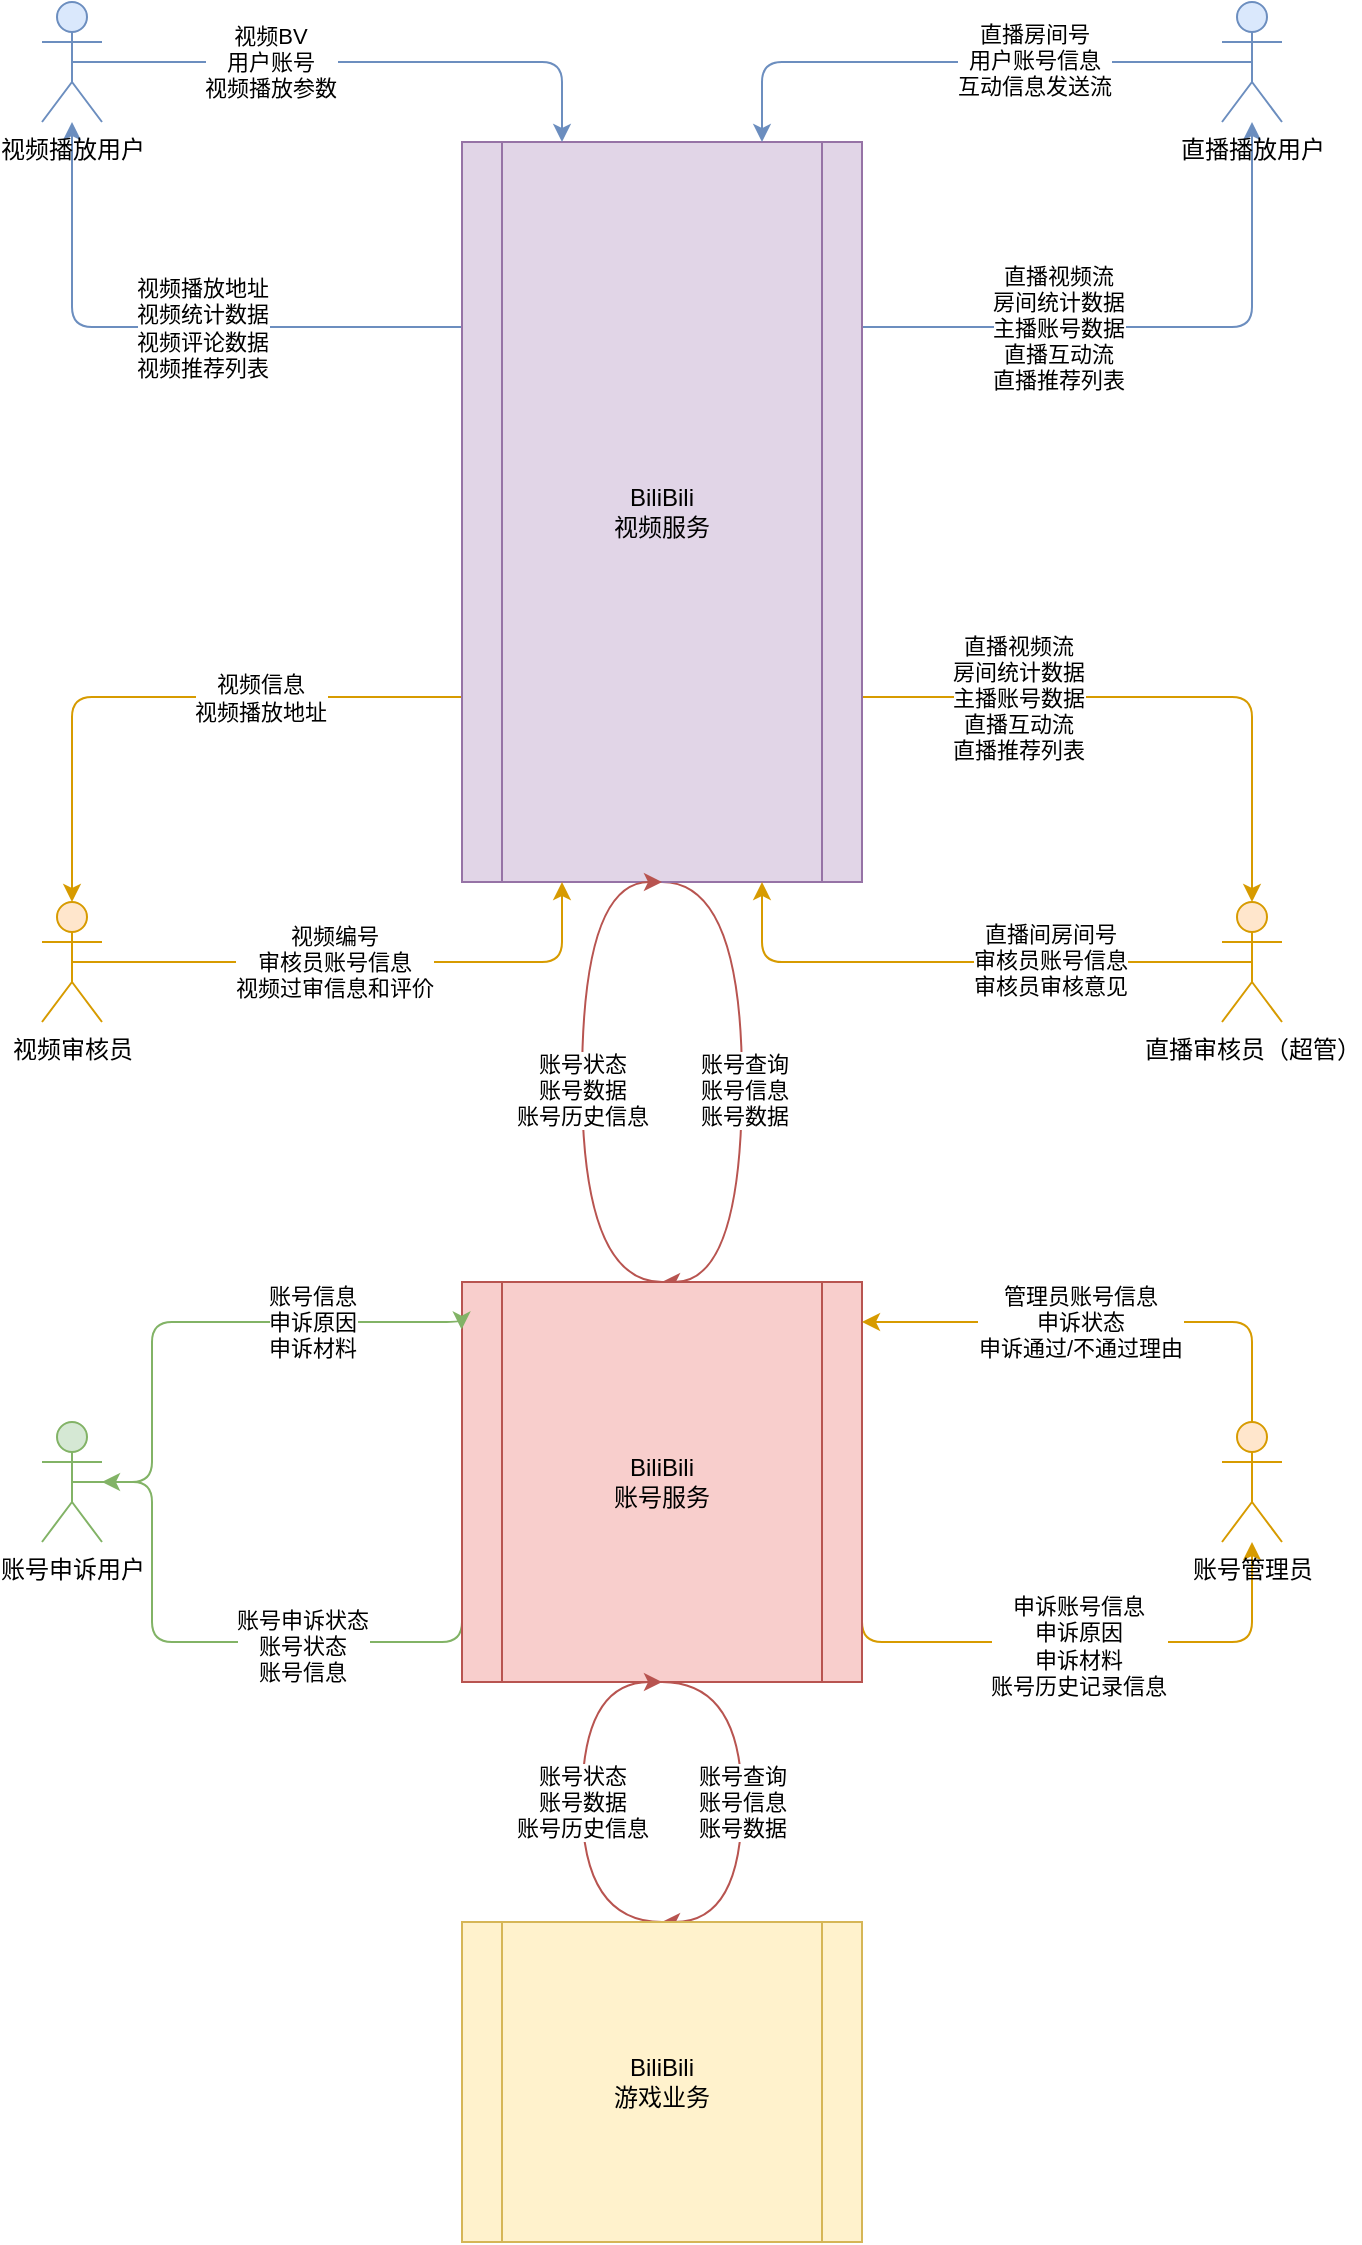 <mxfile version="21.0.7" type="github">
  <diagram name="Page-1" id="c7558073-3199-34d8-9f00-42111426c3f3">
    <mxGraphModel dx="1969" dy="1148" grid="1" gridSize="10" guides="1" tooltips="1" connect="1" arrows="1" fold="1" page="1" pageScale="1" pageWidth="826" pageHeight="1169" background="none" math="0" shadow="0">
      <root>
        <mxCell id="0" />
        <mxCell id="1" parent="0" />
        <mxCell id="JV1y3e_D9aL5zyxWiam7-99" style="edgeStyle=orthogonalEdgeStyle;orthogonalLoop=1;jettySize=auto;html=1;exitX=0;exitY=0.25;exitDx=0;exitDy=0;rounded=1;fillColor=#dae8fc;strokeColor=#6c8ebf;" edge="1" parent="1" source="JV1y3e_D9aL5zyxWiam7-96" target="JV1y3e_D9aL5zyxWiam7-97">
          <mxGeometry relative="1" as="geometry" />
        </mxCell>
        <mxCell id="JV1y3e_D9aL5zyxWiam7-101" value="视频播放地址&lt;br&gt;视频统计数据&lt;br&gt;视频评论数据&lt;br&gt;视频推荐列表" style="edgeLabel;html=1;align=center;verticalAlign=middle;resizable=0;points=[];" vertex="1" connectable="0" parent="JV1y3e_D9aL5zyxWiam7-99">
          <mxGeometry x="0.091" relative="1" as="geometry">
            <mxPoint x="32" as="offset" />
          </mxGeometry>
        </mxCell>
        <mxCell id="JV1y3e_D9aL5zyxWiam7-105" style="edgeStyle=orthogonalEdgeStyle;orthogonalLoop=1;jettySize=auto;html=1;exitX=1;exitY=0.25;exitDx=0;exitDy=0;rounded=1;fillColor=#dae8fc;strokeColor=#6c8ebf;" edge="1" parent="1" source="JV1y3e_D9aL5zyxWiam7-96" target="JV1y3e_D9aL5zyxWiam7-102">
          <mxGeometry relative="1" as="geometry" />
        </mxCell>
        <mxCell id="JV1y3e_D9aL5zyxWiam7-107" value="直播视频流&lt;br&gt;房间统计数据&lt;br&gt;主播账号数据&lt;br&gt;直播互动流&lt;br&gt;直播推荐列表" style="edgeLabel;html=1;align=center;verticalAlign=middle;resizable=0;points=[];" vertex="1" connectable="0" parent="JV1y3e_D9aL5zyxWiam7-105">
          <mxGeometry x="-0.342" relative="1" as="geometry">
            <mxPoint as="offset" />
          </mxGeometry>
        </mxCell>
        <mxCell id="JV1y3e_D9aL5zyxWiam7-113" style="edgeStyle=orthogonalEdgeStyle;orthogonalLoop=1;jettySize=auto;html=1;exitX=0;exitY=0.75;exitDx=0;exitDy=0;rounded=1;fillColor=#ffe6cc;strokeColor=#d79b00;" edge="1" parent="1" source="JV1y3e_D9aL5zyxWiam7-96" target="JV1y3e_D9aL5zyxWiam7-108">
          <mxGeometry relative="1" as="geometry" />
        </mxCell>
        <mxCell id="JV1y3e_D9aL5zyxWiam7-115" value="视频信息&lt;br&gt;视频播放地址" style="edgeLabel;html=1;align=center;verticalAlign=middle;resizable=0;points=[];" vertex="1" connectable="0" parent="JV1y3e_D9aL5zyxWiam7-113">
          <mxGeometry x="-0.321" relative="1" as="geometry">
            <mxPoint as="offset" />
          </mxGeometry>
        </mxCell>
        <mxCell id="JV1y3e_D9aL5zyxWiam7-118" style="edgeStyle=orthogonalEdgeStyle;orthogonalLoop=1;jettySize=auto;html=1;exitX=1;exitY=0.75;exitDx=0;exitDy=0;rounded=1;fillColor=#ffe6cc;strokeColor=#d79b00;" edge="1" parent="1" source="JV1y3e_D9aL5zyxWiam7-96" target="JV1y3e_D9aL5zyxWiam7-116">
          <mxGeometry relative="1" as="geometry" />
        </mxCell>
        <mxCell id="JV1y3e_D9aL5zyxWiam7-120" value="直播视频流&lt;br style=&quot;border-color: var(--border-color);&quot;&gt;房间统计数据&lt;br style=&quot;border-color: var(--border-color);&quot;&gt;主播账号数据&lt;br style=&quot;border-color: var(--border-color);&quot;&gt;直播互动流&lt;br style=&quot;border-color: var(--border-color);&quot;&gt;直播推荐列表" style="edgeLabel;html=1;align=center;verticalAlign=middle;resizable=0;points=[];" vertex="1" connectable="0" parent="JV1y3e_D9aL5zyxWiam7-118">
          <mxGeometry x="-0.479" relative="1" as="geometry">
            <mxPoint as="offset" />
          </mxGeometry>
        </mxCell>
        <mxCell id="JV1y3e_D9aL5zyxWiam7-141" style="edgeStyle=orthogonalEdgeStyle;orthogonalLoop=1;jettySize=auto;html=1;exitX=0.5;exitY=1;exitDx=0;exitDy=0;entryX=0.5;entryY=0;entryDx=0;entryDy=0;curved=1;fillColor=#f8cecc;strokeColor=#b85450;" edge="1" parent="1" source="JV1y3e_D9aL5zyxWiam7-96" target="JV1y3e_D9aL5zyxWiam7-127">
          <mxGeometry relative="1" as="geometry">
            <Array as="points">
              <mxPoint x="460" y="460" />
              <mxPoint x="460" y="660" />
            </Array>
          </mxGeometry>
        </mxCell>
        <mxCell id="JV1y3e_D9aL5zyxWiam7-145" value="账号查询&lt;br&gt;账号信息&lt;br&gt;账号数据" style="edgeLabel;html=1;align=center;verticalAlign=middle;resizable=0;points=[];" vertex="1" connectable="0" parent="JV1y3e_D9aL5zyxWiam7-141">
          <mxGeometry x="0.122" y="1" relative="1" as="geometry">
            <mxPoint y="-13" as="offset" />
          </mxGeometry>
        </mxCell>
        <mxCell id="JV1y3e_D9aL5zyxWiam7-96" value="BiliBili&lt;br&gt;视频服务" style="shape=process;whiteSpace=wrap;html=1;backgroundOutline=1;fillColor=#e1d5e7;strokeColor=#9673a6;" vertex="1" parent="1">
          <mxGeometry x="320" y="90" width="200" height="370" as="geometry" />
        </mxCell>
        <mxCell id="JV1y3e_D9aL5zyxWiam7-98" style="edgeStyle=orthogonalEdgeStyle;orthogonalLoop=1;jettySize=auto;html=1;exitX=0.5;exitY=0.5;exitDx=0;exitDy=0;exitPerimeter=0;entryX=0.25;entryY=0;entryDx=0;entryDy=0;rounded=1;fillColor=#dae8fc;strokeColor=#6c8ebf;" edge="1" parent="1" source="JV1y3e_D9aL5zyxWiam7-97" target="JV1y3e_D9aL5zyxWiam7-96">
          <mxGeometry relative="1" as="geometry" />
        </mxCell>
        <mxCell id="JV1y3e_D9aL5zyxWiam7-100" value="视频BV&lt;br&gt;用户账号&lt;br&gt;视频播放参数" style="edgeLabel;html=1;align=center;verticalAlign=middle;resizable=0;points=[];" vertex="1" connectable="0" parent="JV1y3e_D9aL5zyxWiam7-98">
          <mxGeometry x="-0.308" relative="1" as="geometry">
            <mxPoint as="offset" />
          </mxGeometry>
        </mxCell>
        <mxCell id="JV1y3e_D9aL5zyxWiam7-97" value="视频播放用户" style="shape=umlActor;verticalLabelPosition=bottom;verticalAlign=top;html=1;outlineConnect=0;fillColor=#dae8fc;strokeColor=#6c8ebf;" vertex="1" parent="1">
          <mxGeometry x="110" y="20" width="30" height="60" as="geometry" />
        </mxCell>
        <mxCell id="JV1y3e_D9aL5zyxWiam7-104" style="edgeStyle=orthogonalEdgeStyle;orthogonalLoop=1;jettySize=auto;html=1;exitX=0.5;exitY=0.5;exitDx=0;exitDy=0;exitPerimeter=0;entryX=0.75;entryY=0;entryDx=0;entryDy=0;rounded=1;fillColor=#dae8fc;strokeColor=#6c8ebf;" edge="1" parent="1" source="JV1y3e_D9aL5zyxWiam7-102" target="JV1y3e_D9aL5zyxWiam7-96">
          <mxGeometry relative="1" as="geometry" />
        </mxCell>
        <mxCell id="JV1y3e_D9aL5zyxWiam7-106" value="直播房间号&lt;br&gt;用户账号信息&lt;br&gt;互动信息发送流" style="edgeLabel;html=1;align=center;verticalAlign=middle;resizable=0;points=[];" vertex="1" connectable="0" parent="JV1y3e_D9aL5zyxWiam7-104">
          <mxGeometry x="-0.233" y="-1" relative="1" as="geometry">
            <mxPoint as="offset" />
          </mxGeometry>
        </mxCell>
        <mxCell id="JV1y3e_D9aL5zyxWiam7-102" value="直播播放用户" style="shape=umlActor;verticalLabelPosition=bottom;verticalAlign=top;html=1;outlineConnect=0;fillColor=#dae8fc;strokeColor=#6c8ebf;" vertex="1" parent="1">
          <mxGeometry x="700" y="20" width="30" height="60" as="geometry" />
        </mxCell>
        <mxCell id="JV1y3e_D9aL5zyxWiam7-121" style="edgeStyle=orthogonalEdgeStyle;orthogonalLoop=1;jettySize=auto;html=1;exitX=0.5;exitY=0.5;exitDx=0;exitDy=0;exitPerimeter=0;entryX=0.25;entryY=1;entryDx=0;entryDy=0;rounded=1;fillColor=#ffe6cc;strokeColor=#d79b00;" edge="1" parent="1" source="JV1y3e_D9aL5zyxWiam7-108" target="JV1y3e_D9aL5zyxWiam7-96">
          <mxGeometry relative="1" as="geometry" />
        </mxCell>
        <mxCell id="JV1y3e_D9aL5zyxWiam7-122" value="视频编号&lt;br style=&quot;border-color: var(--border-color);&quot;&gt;审核员账号信息&lt;br style=&quot;border-color: var(--border-color);&quot;&gt;视频过审信息和评价" style="edgeLabel;html=1;align=center;verticalAlign=middle;resizable=0;points=[];" vertex="1" connectable="0" parent="JV1y3e_D9aL5zyxWiam7-121">
          <mxGeometry x="-0.081" relative="1" as="geometry">
            <mxPoint as="offset" />
          </mxGeometry>
        </mxCell>
        <mxCell id="JV1y3e_D9aL5zyxWiam7-108" value="视频审核员" style="shape=umlActor;verticalLabelPosition=bottom;verticalAlign=top;html=1;outlineConnect=0;fillColor=#ffe6cc;strokeColor=#d79b00;" vertex="1" parent="1">
          <mxGeometry x="110" y="470" width="30" height="60" as="geometry" />
        </mxCell>
        <mxCell id="JV1y3e_D9aL5zyxWiam7-117" style="edgeStyle=orthogonalEdgeStyle;orthogonalLoop=1;jettySize=auto;html=1;exitX=0.5;exitY=0.5;exitDx=0;exitDy=0;exitPerimeter=0;entryX=0.75;entryY=1;entryDx=0;entryDy=0;rounded=1;fillColor=#ffe6cc;strokeColor=#d79b00;" edge="1" parent="1" source="JV1y3e_D9aL5zyxWiam7-116" target="JV1y3e_D9aL5zyxWiam7-96">
          <mxGeometry relative="1" as="geometry" />
        </mxCell>
        <mxCell id="JV1y3e_D9aL5zyxWiam7-119" value="直播间房间号&lt;br&gt;审核员账号信息&lt;br&gt;审核员审核意见" style="edgeLabel;html=1;align=center;verticalAlign=middle;resizable=0;points=[];" vertex="1" connectable="0" parent="JV1y3e_D9aL5zyxWiam7-117">
          <mxGeometry x="-0.292" y="-1" relative="1" as="geometry">
            <mxPoint as="offset" />
          </mxGeometry>
        </mxCell>
        <mxCell id="JV1y3e_D9aL5zyxWiam7-116" value="直播审核员（超管）" style="shape=umlActor;verticalLabelPosition=bottom;verticalAlign=top;html=1;outlineConnect=0;fillColor=#ffe6cc;strokeColor=#d79b00;" vertex="1" parent="1">
          <mxGeometry x="700" y="470" width="30" height="60" as="geometry" />
        </mxCell>
        <mxCell id="JV1y3e_D9aL5zyxWiam7-130" style="edgeStyle=orthogonalEdgeStyle;rounded=1;orthogonalLoop=1;jettySize=auto;html=1;exitX=0;exitY=0.75;exitDx=0;exitDy=0;fillColor=#d5e8d4;strokeColor=#82b366;" edge="1" parent="1" source="JV1y3e_D9aL5zyxWiam7-127" target="JV1y3e_D9aL5zyxWiam7-128">
          <mxGeometry relative="1" as="geometry">
            <Array as="points">
              <mxPoint x="320" y="840" />
              <mxPoint x="165" y="840" />
            </Array>
          </mxGeometry>
        </mxCell>
        <mxCell id="JV1y3e_D9aL5zyxWiam7-133" value="账号申诉状态&lt;br&gt;账号状态&lt;br&gt;账号信息" style="edgeLabel;html=1;align=center;verticalAlign=middle;resizable=0;points=[];" vertex="1" connectable="0" parent="JV1y3e_D9aL5zyxWiam7-130">
          <mxGeometry x="-0.24" y="2" relative="1" as="geometry">
            <mxPoint as="offset" />
          </mxGeometry>
        </mxCell>
        <mxCell id="JV1y3e_D9aL5zyxWiam7-137" style="edgeStyle=orthogonalEdgeStyle;rounded=1;orthogonalLoop=1;jettySize=auto;html=1;exitX=1;exitY=0.75;exitDx=0;exitDy=0;fillColor=#ffe6cc;strokeColor=#d79b00;" edge="1" parent="1" source="JV1y3e_D9aL5zyxWiam7-127" target="JV1y3e_D9aL5zyxWiam7-134">
          <mxGeometry relative="1" as="geometry">
            <Array as="points">
              <mxPoint x="520" y="840" />
              <mxPoint x="715" y="840" />
            </Array>
          </mxGeometry>
        </mxCell>
        <mxCell id="JV1y3e_D9aL5zyxWiam7-139" value="申诉账号信息&lt;br&gt;申诉原因&lt;br&gt;申诉材料&lt;br&gt;账号历史记录信息" style="edgeLabel;html=1;align=center;verticalAlign=middle;resizable=0;points=[];" vertex="1" connectable="0" parent="JV1y3e_D9aL5zyxWiam7-137">
          <mxGeometry x="0.001" y="-2" relative="1" as="geometry">
            <mxPoint as="offset" />
          </mxGeometry>
        </mxCell>
        <mxCell id="JV1y3e_D9aL5zyxWiam7-144" style="edgeStyle=orthogonalEdgeStyle;orthogonalLoop=1;jettySize=auto;html=1;exitX=0.5;exitY=0;exitDx=0;exitDy=0;entryX=0.5;entryY=1;entryDx=0;entryDy=0;curved=1;fillColor=#f8cecc;strokeColor=#b85450;" edge="1" parent="1" source="JV1y3e_D9aL5zyxWiam7-127" target="JV1y3e_D9aL5zyxWiam7-96">
          <mxGeometry relative="1" as="geometry">
            <Array as="points">
              <mxPoint x="380" y="660" />
              <mxPoint x="380" y="460" />
            </Array>
          </mxGeometry>
        </mxCell>
        <mxCell id="JV1y3e_D9aL5zyxWiam7-146" value="账号状态&lt;br&gt;账号数据&lt;br&gt;账号历史信息" style="edgeLabel;html=1;align=center;verticalAlign=middle;resizable=0;points=[];" vertex="1" connectable="0" parent="JV1y3e_D9aL5zyxWiam7-144">
          <mxGeometry x="-0.063" relative="1" as="geometry">
            <mxPoint y="-5" as="offset" />
          </mxGeometry>
        </mxCell>
        <mxCell id="JV1y3e_D9aL5zyxWiam7-152" style="edgeStyle=orthogonalEdgeStyle;orthogonalLoop=1;jettySize=auto;html=1;exitX=0.5;exitY=1;exitDx=0;exitDy=0;entryX=0.5;entryY=0;entryDx=0;entryDy=0;curved=1;fillColor=#f8cecc;strokeColor=#b85450;" edge="1" parent="1" source="JV1y3e_D9aL5zyxWiam7-127" target="JV1y3e_D9aL5zyxWiam7-147">
          <mxGeometry relative="1" as="geometry">
            <Array as="points">
              <mxPoint x="460" y="860" />
              <mxPoint x="460" y="980" />
            </Array>
          </mxGeometry>
        </mxCell>
        <mxCell id="JV1y3e_D9aL5zyxWiam7-154" value="账号查询&lt;br style=&quot;border-color: var(--border-color);&quot;&gt;账号信息&lt;br style=&quot;border-color: var(--border-color);&quot;&gt;账号数据" style="edgeLabel;html=1;align=center;verticalAlign=middle;resizable=0;points=[];" vertex="1" connectable="0" parent="JV1y3e_D9aL5zyxWiam7-152">
          <mxGeometry x="-0.1" relative="1" as="geometry">
            <mxPoint y="10" as="offset" />
          </mxGeometry>
        </mxCell>
        <mxCell id="JV1y3e_D9aL5zyxWiam7-127" value="BiliBili&lt;br&gt;账号服务" style="shape=process;whiteSpace=wrap;html=1;backgroundOutline=1;fillColor=#f8cecc;strokeColor=#b85450;" vertex="1" parent="1">
          <mxGeometry x="320" y="660" width="200" height="200" as="geometry" />
        </mxCell>
        <mxCell id="JV1y3e_D9aL5zyxWiam7-131" style="edgeStyle=orthogonalEdgeStyle;rounded=1;orthogonalLoop=1;jettySize=auto;html=1;exitX=0.5;exitY=0.5;exitDx=0;exitDy=0;exitPerimeter=0;entryX=-0.001;entryY=0.119;entryDx=0;entryDy=0;entryPerimeter=0;fillColor=#d5e8d4;strokeColor=#82b366;" edge="1" parent="1" source="JV1y3e_D9aL5zyxWiam7-128" target="JV1y3e_D9aL5zyxWiam7-127">
          <mxGeometry relative="1" as="geometry">
            <Array as="points">
              <mxPoint x="165" y="680" />
              <mxPoint x="320" y="680" />
            </Array>
          </mxGeometry>
        </mxCell>
        <mxCell id="JV1y3e_D9aL5zyxWiam7-132" value="账号信息&lt;br&gt;申诉原因&lt;br&gt;申诉材料" style="edgeLabel;html=1;align=center;verticalAlign=middle;resizable=0;points=[];" vertex="1" connectable="0" parent="JV1y3e_D9aL5zyxWiam7-131">
          <mxGeometry x="0.437" relative="1" as="geometry">
            <mxPoint as="offset" />
          </mxGeometry>
        </mxCell>
        <mxCell id="JV1y3e_D9aL5zyxWiam7-128" value="账号申诉用户" style="shape=umlActor;verticalLabelPosition=bottom;verticalAlign=top;html=1;outlineConnect=0;fillColor=#d5e8d4;strokeColor=#82b366;" vertex="1" parent="1">
          <mxGeometry x="110" y="730" width="30" height="60" as="geometry" />
        </mxCell>
        <mxCell id="JV1y3e_D9aL5zyxWiam7-138" style="edgeStyle=orthogonalEdgeStyle;rounded=1;orthogonalLoop=1;jettySize=auto;html=1;exitX=0.5;exitY=0;exitDx=0;exitDy=0;exitPerimeter=0;fillColor=#ffe6cc;strokeColor=#d79b00;" edge="1" parent="1" source="JV1y3e_D9aL5zyxWiam7-134">
          <mxGeometry relative="1" as="geometry">
            <mxPoint x="520" y="680" as="targetPoint" />
            <Array as="points">
              <mxPoint x="676" y="680" />
              <mxPoint x="520" y="680" />
            </Array>
          </mxGeometry>
        </mxCell>
        <mxCell id="JV1y3e_D9aL5zyxWiam7-140" value="管理员账号信息&lt;br&gt;申诉状态&lt;br&gt;申诉通过/不通过理由" style="edgeLabel;html=1;align=center;verticalAlign=middle;resizable=0;points=[];" vertex="1" connectable="0" parent="JV1y3e_D9aL5zyxWiam7-138">
          <mxGeometry x="0.112" relative="1" as="geometry">
            <mxPoint as="offset" />
          </mxGeometry>
        </mxCell>
        <mxCell id="JV1y3e_D9aL5zyxWiam7-134" value="账号管理员" style="shape=umlActor;verticalLabelPosition=bottom;verticalAlign=top;html=1;outlineConnect=0;fillColor=#ffe6cc;strokeColor=#d79b00;" vertex="1" parent="1">
          <mxGeometry x="700" y="730" width="30" height="60" as="geometry" />
        </mxCell>
        <mxCell id="JV1y3e_D9aL5zyxWiam7-153" style="edgeStyle=orthogonalEdgeStyle;orthogonalLoop=1;jettySize=auto;html=1;exitX=0.5;exitY=0;exitDx=0;exitDy=0;entryX=0.5;entryY=1;entryDx=0;entryDy=0;curved=1;fillColor=#f8cecc;strokeColor=#b85450;" edge="1" parent="1" source="JV1y3e_D9aL5zyxWiam7-147" target="JV1y3e_D9aL5zyxWiam7-127">
          <mxGeometry relative="1" as="geometry">
            <Array as="points">
              <mxPoint x="380" y="980" />
              <mxPoint x="380" y="860" />
            </Array>
          </mxGeometry>
        </mxCell>
        <mxCell id="JV1y3e_D9aL5zyxWiam7-155" value="账号状态&lt;br style=&quot;border-color: var(--border-color);&quot;&gt;账号数据&lt;br style=&quot;border-color: var(--border-color);&quot;&gt;账号历史信息" style="edgeLabel;html=1;align=center;verticalAlign=middle;resizable=0;points=[];" vertex="1" connectable="0" parent="JV1y3e_D9aL5zyxWiam7-153">
          <mxGeometry x="0.13" relative="1" as="geometry">
            <mxPoint y="13" as="offset" />
          </mxGeometry>
        </mxCell>
        <mxCell id="JV1y3e_D9aL5zyxWiam7-147" value="BiliBili&lt;br&gt;游戏业务" style="shape=process;whiteSpace=wrap;html=1;backgroundOutline=1;fillColor=#fff2cc;strokeColor=#d6b656;" vertex="1" parent="1">
          <mxGeometry x="320" y="980" width="200" height="160" as="geometry" />
        </mxCell>
      </root>
    </mxGraphModel>
  </diagram>
</mxfile>
